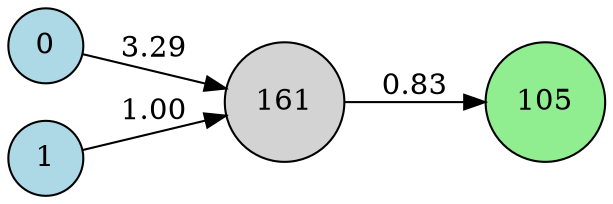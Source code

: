 digraph neat {
  rankdir=LR;
  node [shape=circle];
  node0 [label="0", style=filled, fillcolor=lightblue];
  node1 [label="1", style=filled, fillcolor=lightblue];
  node105 [label="105", style=filled, fillcolor=lightgreen];
  node161 [label="161", style=filled, fillcolor=lightgray];
  node1 -> node161 [label="1.00"];
  node161 -> node105 [label="0.83"];
  node0 -> node161 [label="3.29"];
}

